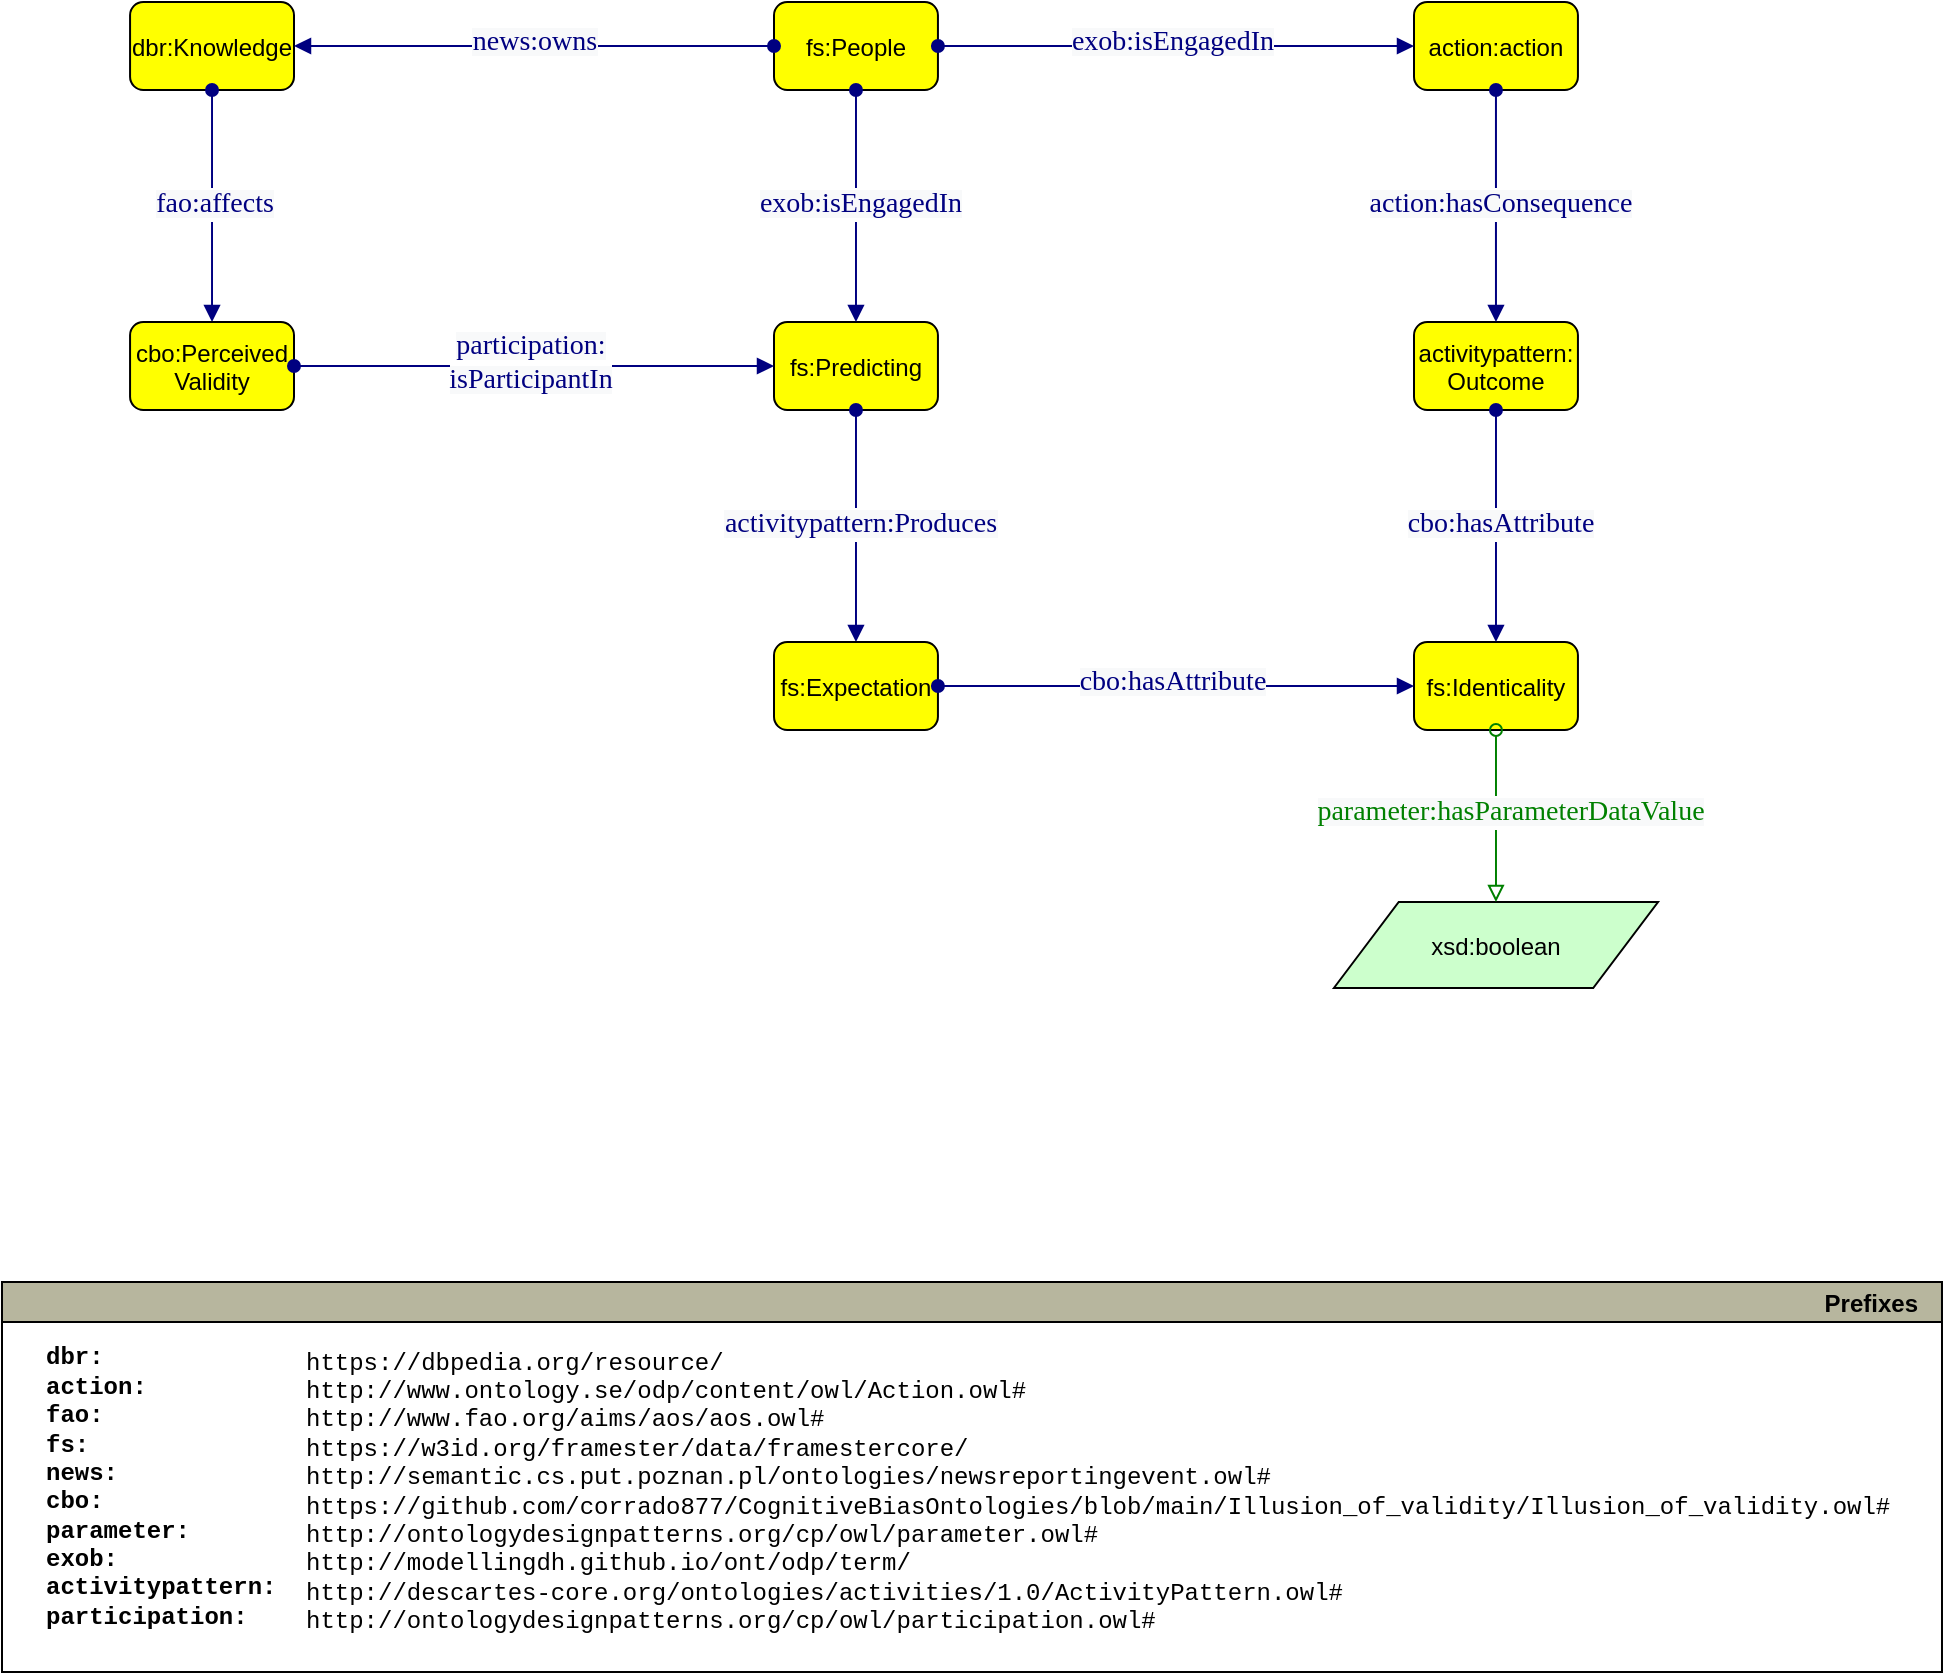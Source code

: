 <mxfile version="24.0.7" type="device">
  <diagram id="OXiOiQAXkzTa8zTB19QB" name="Pagina-1">
    <mxGraphModel dx="2800" dy="1085" grid="1" gridSize="10" guides="1" tooltips="1" connect="1" arrows="1" fold="1" page="1" pageScale="1" pageWidth="827" pageHeight="1169" math="0" shadow="0">
      <root>
        <mxCell id="0" />
        <mxCell id="1" parent="0" />
        <mxCell id="ef9lrzrsXZtWb0JxOFgJ-84" value="Prefixes" style="graphMlID=n0;shape=swimlane;startSize=20;fillColor=#b7b69e;strokeColor=#000000;strokeWidth=1.0;align=right;spacingRight=10;fontStyle=1" parent="1" vertex="1">
          <mxGeometry x="414" y="840" width="969.996" height="195" as="geometry">
            <mxRectangle x="80" y="720" width="90" height="30" as="alternateBounds" />
          </mxGeometry>
        </mxCell>
        <mxCell id="ef9lrzrsXZtWb0JxOFgJ-85" value="&lt;div style=&quot;&quot;&gt;&lt;b style=&quot;background-color: initial;&quot;&gt;dbr:&lt;/b&gt;&lt;/div&gt;&lt;b&gt;&lt;div style=&quot;&quot;&gt;&lt;b style=&quot;background-color: initial;&quot;&gt;action:&lt;/b&gt;&lt;br&gt;&lt;/div&gt;&lt;div style=&quot;&quot;&gt;&lt;b style=&quot;background-color: initial;&quot;&gt;fao:&lt;/b&gt;&lt;/div&gt;&lt;div style=&quot;&quot;&gt;&lt;b style=&quot;background-color: initial;&quot;&gt;fs:&lt;/b&gt;&lt;/div&gt;&lt;div style=&quot;&quot;&gt;&lt;b style=&quot;background-color: initial;&quot;&gt;news:&lt;/b&gt;&lt;/div&gt;&lt;div style=&quot;&quot;&gt;&lt;b style=&quot;background-color: initial;&quot;&gt;cbo:&lt;/b&gt;&lt;/div&gt;&lt;div style=&quot;&quot;&gt;&lt;b style=&quot;background-color: initial;&quot;&gt;parameter:&lt;/b&gt;&lt;/div&gt;&lt;div style=&quot;&quot;&gt;&lt;b style=&quot;background-color: initial;&quot;&gt;exob:&lt;/b&gt;&lt;/div&gt;&lt;div style=&quot;&quot;&gt;&lt;b style=&quot;background-color: initial;&quot;&gt;activitypattern:&lt;/b&gt;&lt;/div&gt;&lt;div style=&quot;&quot;&gt;&lt;b style=&quot;background-color: initial;&quot;&gt;participation:&lt;/b&gt;&lt;/div&gt;&lt;div style=&quot;&quot;&gt;&lt;br&gt;&lt;/div&gt;&lt;/b&gt;" style="text;html=1;align=left;verticalAlign=middle;resizable=0;points=[];autosize=1;fontFamily=Courier New;" parent="ef9lrzrsXZtWb0JxOFgJ-84" vertex="1">
          <mxGeometry x="19.996" y="25.0" width="140" height="170" as="geometry" />
        </mxCell>
        <mxCell id="ef9lrzrsXZtWb0JxOFgJ-86" value="&lt;div style=&quot;border-color: var(--border-color);&quot;&gt;https://dbpedia.org/resource/&lt;/div&gt;&lt;div style=&quot;border-color: var(--border-color);&quot;&gt;&lt;span style=&quot;background-color: initial;&quot;&gt;http://www.ontology.se/odp/content/owl/Action.owl#&lt;/span&gt;&lt;br&gt;&lt;/div&gt;&lt;div style=&quot;border-color: var(--border-color);&quot;&gt;http://www.fao.org/aims/aos/aos.owl#&amp;nbsp;&lt;/div&gt;&lt;div style=&quot;border-color: var(--border-color);&quot;&gt;https://w3id.org/framester/data/framestercore/&lt;b style=&quot;background-color: initial; border-color: var(--border-color); text-align: center;&quot;&gt;&lt;span style=&quot;border-color: var(--border-color);&quot;&gt;&lt;span style=&quot;border-color: var(--border-color);&quot;&gt;&amp;nbsp; &amp;nbsp;&lt;/span&gt;&lt;/span&gt;&amp;nbsp;&lt;/b&gt;&lt;/div&gt;&lt;span style=&quot;text-align: center;&quot;&gt;http://semantic.cs.put.poznan.pl/ontologies/newsreportingevent.owl#&amp;nbsp;&lt;/span&gt;&lt;b style=&quot;text-align: center; background-color: initial; border-color: var(--border-color);&quot;&gt;&lt;span style=&quot;border-color: var(--border-color);&quot;&gt;&lt;span style=&quot;border-color: var(--border-color);&quot;&gt;&amp;nbsp;&lt;/span&gt;&lt;/span&gt;&lt;/b&gt;&lt;span style=&quot;text-align: center;&quot;&gt;&lt;br&gt;&lt;/span&gt;&lt;span style=&quot;text-align: center; background-color: initial; border-color: var(--border-color);&quot;&gt;&lt;span style=&quot;border-color: var(--border-color);&quot;&gt;&lt;span style=&quot;border-color: var(--border-color);&quot;&gt;https://github.com/corrado877/CognitiveBiasOntologies/blob/main/Illusion_of_validity/Illusion_of_validity.owl#&lt;br&gt;&lt;/span&gt;&lt;/span&gt;&lt;/span&gt;&lt;div&gt;&lt;span style=&quot;text-align: center; background-color: initial; border-color: var(--border-color);&quot;&gt;&lt;span style=&quot;border-color: var(--border-color);&quot;&gt;&lt;span style=&quot;border-color: var(--border-color);&quot;&gt;http://ontologydesignpatterns.org/cp/owl/parameter.owl#&amp;nbsp; &amp;nbsp;&lt;/span&gt;&lt;/span&gt;&lt;span style=&quot;border-color: var(--border-color);&quot;&gt;&lt;span style=&quot;border-color: var(--border-color);&quot;&gt;&amp;nbsp; &amp;nbsp;&amp;nbsp;&lt;/span&gt;&lt;/span&gt;&lt;/span&gt;&lt;span style=&quot;text-align: center;&quot;&gt;&lt;br&gt;&lt;/span&gt;&lt;span style=&quot;text-align: center;&quot;&gt;http://modellingdh.github.io/ont/odp/term/&lt;/span&gt;&lt;b&gt;&amp;nbsp;&lt;/b&gt;&lt;br&gt;http://descartes-core.org/ontologies/activities/1.0/ActivityPattern.owl#&lt;br&gt;http://ontologydesignpatterns.org/cp/owl/participation.owl#&lt;span style=&quot;&quot;&gt;&lt;/span&gt;&lt;/div&gt;" style="text;html=1;align=left;verticalAlign=middle;resizable=0;points=[];autosize=1;fontFamily=Courier New;" parent="ef9lrzrsXZtWb0JxOFgJ-84" vertex="1">
          <mxGeometry x="149.996" y="25.0" width="820" height="160" as="geometry" />
        </mxCell>
        <mxCell id="pZXh48UmwXZww2GO9a-6-1" value="fs:People" style="graphMlID=n4;shape=rect;rounded=1;arcsize=30;fillColor=#ffff00;strokeColor=#000000;strokeWidth=1.0" parent="1" vertex="1">
          <mxGeometry x="800" y="200" width="81.968" height="44" as="geometry" />
        </mxCell>
        <mxCell id="pZXh48UmwXZww2GO9a-6-2" value="fs:Predicting" style="graphMlID=n4;shape=rect;rounded=1;arcsize=30;fillColor=#ffff00;strokeColor=#000000;strokeWidth=1.0" parent="1" vertex="1">
          <mxGeometry x="800" y="360" width="81.968" height="44" as="geometry" />
        </mxCell>
        <mxCell id="pZXh48UmwXZww2GO9a-6-3" value="" style="graphMlID=e0;rounded=0;endArrow=block;strokeColor=#000080;strokeWidth=1.0;startArrow=oval;startFill=1;endFill=1;exitX=0.5;exitY=1;exitDx=0;exitDy=0;entryX=0.5;entryY=0;entryDx=0;entryDy=0;" parent="1" source="pZXh48UmwXZww2GO9a-6-1" target="pZXh48UmwXZww2GO9a-6-2" edge="1">
          <mxGeometry relative="1" as="geometry">
            <mxPoint x="414" y="300.082" as="sourcePoint" />
            <mxPoint x="565" y="300" as="targetPoint" />
          </mxGeometry>
        </mxCell>
        <mxCell id="pZXh48UmwXZww2GO9a-6-4" value="&lt;span style=&quot;color: rgb(0, 0, 128); font-family: dialog; background-color: rgb(248, 249, 250);&quot;&gt;&lt;font style=&quot;font-size: 14px;&quot;&gt;exob:isEngagedIn&lt;/font&gt;&lt;/span&gt;" style="text;html=1;align=center;verticalAlign=middle;resizable=0;points=[];labelBackgroundColor=#ffffff;" parent="pZXh48UmwXZww2GO9a-6-3" vertex="1" connectable="0">
          <mxGeometry x="-0.017" y="2" relative="1" as="geometry">
            <mxPoint as="offset" />
          </mxGeometry>
        </mxCell>
        <mxCell id="pZXh48UmwXZww2GO9a-6-5" value="" style="graphMlID=e0;rounded=0;endArrow=block;strokeColor=#000080;strokeWidth=1.0;startArrow=oval;startFill=1;endFill=1;exitX=0.5;exitY=1;exitDx=0;exitDy=0;entryX=0.5;entryY=0;entryDx=0;entryDy=0;" parent="1" source="pZXh48UmwXZww2GO9a-6-2" target="pZXh48UmwXZww2GO9a-6-10" edge="1">
          <mxGeometry relative="1" as="geometry">
            <mxPoint x="338" y="530.082" as="sourcePoint" />
            <mxPoint x="411" y="520" as="targetPoint" />
          </mxGeometry>
        </mxCell>
        <mxCell id="pZXh48UmwXZww2GO9a-6-6" value="&lt;span style=&quot;color: rgb(0, 0, 128); font-family: dialog; background-color: rgb(248, 249, 250);&quot;&gt;&lt;font style=&quot;font-size: 14px;&quot;&gt;activitypattern:Produces&lt;/font&gt;&lt;/span&gt;" style="text;html=1;align=center;verticalAlign=middle;resizable=0;points=[];labelBackgroundColor=#ffffff;" parent="pZXh48UmwXZww2GO9a-6-5" vertex="1" connectable="0">
          <mxGeometry x="-0.017" y="2" relative="1" as="geometry">
            <mxPoint as="offset" />
          </mxGeometry>
        </mxCell>
        <mxCell id="pZXh48UmwXZww2GO9a-6-7" value="dbr:Knowledge" style="graphMlID=n4;shape=rect;rounded=1;arcsize=30;fillColor=#ffff00;strokeColor=#000000;strokeWidth=1.0" parent="1" vertex="1">
          <mxGeometry x="478.032" y="200" width="81.968" height="44" as="geometry" />
        </mxCell>
        <mxCell id="pZXh48UmwXZww2GO9a-6-8" value="" style="graphMlID=e0;rounded=0;endArrow=block;strokeColor=#000080;strokeWidth=1.0;startArrow=oval;startFill=1;endFill=1;exitX=0;exitY=0.5;exitDx=0;exitDy=0;entryX=1;entryY=0.5;entryDx=0;entryDy=0;" parent="1" source="pZXh48UmwXZww2GO9a-6-1" target="pZXh48UmwXZww2GO9a-6-7" edge="1">
          <mxGeometry relative="1" as="geometry">
            <mxPoint x="340" y="230.082" as="sourcePoint" />
            <mxPoint x="491" y="230" as="targetPoint" />
          </mxGeometry>
        </mxCell>
        <mxCell id="pZXh48UmwXZww2GO9a-6-9" value="&lt;span style=&quot;color: rgb(0, 0, 128); font-family: dialog; background-color: rgb(248, 249, 250);&quot;&gt;&lt;font style=&quot;font-size: 14px;&quot;&gt;news:owns&lt;/font&gt;&lt;/span&gt;" style="text;html=1;align=center;verticalAlign=middle;resizable=0;points=[];labelBackgroundColor=#ffffff;" parent="pZXh48UmwXZww2GO9a-6-8" vertex="1" connectable="0">
          <mxGeometry x="-0.017" y="2" relative="1" as="geometry">
            <mxPoint x="-2" y="-4" as="offset" />
          </mxGeometry>
        </mxCell>
        <mxCell id="pZXh48UmwXZww2GO9a-6-10" value="fs:Expectation" style="graphMlID=n4;shape=rect;rounded=1;arcsize=30;fillColor=#ffff00;strokeColor=#000000;strokeWidth=1.0" parent="1" vertex="1">
          <mxGeometry x="800" y="520" width="81.968" height="44" as="geometry" />
        </mxCell>
        <mxCell id="pZXh48UmwXZww2GO9a-6-11" value="" style="graphMlID=e0;rounded=0;endArrow=block;strokeColor=#000080;strokeWidth=1.0;startArrow=oval;startFill=1;endFill=1;exitX=0.5;exitY=1;exitDx=0;exitDy=0;entryX=0.5;entryY=0;entryDx=0;entryDy=0;" parent="1" source="pZXh48UmwXZww2GO9a-6-7" target="pZXh48UmwXZww2GO9a-6-13" edge="1">
          <mxGeometry relative="1" as="geometry">
            <mxPoint x="100" y="381.582" as="sourcePoint" />
            <mxPoint x="160" y="320" as="targetPoint" />
          </mxGeometry>
        </mxCell>
        <mxCell id="pZXh48UmwXZww2GO9a-6-12" value="&lt;span style=&quot;color: rgb(0, 0, 128); font-family: dialog; background-color: rgb(248, 249, 250);&quot;&gt;&lt;font style=&quot;font-size: 14px;&quot;&gt;fao:affects&lt;/font&gt;&lt;/span&gt;" style="text;html=1;align=center;verticalAlign=middle;resizable=0;points=[];labelBackgroundColor=#ffffff;" parent="pZXh48UmwXZww2GO9a-6-11" vertex="1" connectable="0">
          <mxGeometry x="-0.017" y="2" relative="1" as="geometry">
            <mxPoint x="-1" as="offset" />
          </mxGeometry>
        </mxCell>
        <mxCell id="pZXh48UmwXZww2GO9a-6-13" value="cbo:Perceived&#xa;Validity" style="graphMlID=n4;shape=rect;rounded=1;arcsize=30;fillColor=#ffff00;strokeColor=#000000;strokeWidth=1.0" parent="1" vertex="1">
          <mxGeometry x="478.03" y="360" width="81.968" height="44" as="geometry" />
        </mxCell>
        <mxCell id="pZXh48UmwXZww2GO9a-6-14" value="action:action" style="graphMlID=n4;shape=rect;rounded=1;arcsize=30;fillColor=#ffff00;strokeColor=#000000;strokeWidth=1.0" parent="1" vertex="1">
          <mxGeometry x="1119.998" y="200" width="81.968" height="44" as="geometry" />
        </mxCell>
        <mxCell id="pZXh48UmwXZww2GO9a-6-15" value="activitypattern:&#xa;Outcome" style="graphMlID=n4;shape=rect;rounded=1;arcsize=30;fillColor=#ffff00;strokeColor=#000000;strokeWidth=1.0" parent="1" vertex="1">
          <mxGeometry x="1120" y="360" width="81.968" height="44" as="geometry" />
        </mxCell>
        <mxCell id="pZXh48UmwXZww2GO9a-6-16" value="fs:Identicality" style="graphMlID=n4;shape=rect;rounded=1;arcsize=30;fillColor=#ffff00;strokeColor=#000000;strokeWidth=1.0" parent="1" vertex="1">
          <mxGeometry x="1120" y="520" width="81.968" height="44" as="geometry" />
        </mxCell>
        <mxCell id="pZXh48UmwXZww2GO9a-6-17" value="" style="graphMlID=e0;rounded=0;endArrow=block;strokeColor=#000080;strokeWidth=1.0;startArrow=oval;startFill=1;endFill=1;entryX=0;entryY=0.5;entryDx=0;entryDy=0;exitX=1;exitY=0.5;exitDx=0;exitDy=0;" parent="1" target="pZXh48UmwXZww2GO9a-6-16" edge="1" source="pZXh48UmwXZww2GO9a-6-10">
          <mxGeometry relative="1" as="geometry">
            <mxPoint x="930" y="542" as="sourcePoint" />
            <mxPoint x="550" y="542" as="targetPoint" />
          </mxGeometry>
        </mxCell>
        <mxCell id="pZXh48UmwXZww2GO9a-6-18" value="&lt;span style=&quot;color: rgb(0, 0, 128); font-family: dialog; background-color: rgb(248, 249, 250);&quot;&gt;&lt;font style=&quot;font-size: 14px;&quot;&gt;cbo:hasAttribute&lt;/font&gt;&lt;/span&gt;" style="text;html=1;align=center;verticalAlign=middle;resizable=0;points=[];labelBackgroundColor=#ffffff;" parent="pZXh48UmwXZww2GO9a-6-17" vertex="1" connectable="0">
          <mxGeometry x="-0.017" y="2" relative="1" as="geometry">
            <mxPoint as="offset" />
          </mxGeometry>
        </mxCell>
        <mxCell id="pZXh48UmwXZww2GO9a-6-19" value="" style="graphMlID=e0;rounded=0;endArrow=block;strokeColor=#000080;strokeWidth=1.0;startArrow=oval;startFill=1;endFill=1;entryX=0.5;entryY=0;entryDx=0;entryDy=0;exitX=0.5;exitY=1;exitDx=0;exitDy=0;" parent="1" source="pZXh48UmwXZww2GO9a-6-15" target="pZXh48UmwXZww2GO9a-6-16" edge="1">
          <mxGeometry relative="1" as="geometry">
            <mxPoint x="390" y="470.082" as="sourcePoint" />
            <mxPoint x="541" y="470" as="targetPoint" />
          </mxGeometry>
        </mxCell>
        <mxCell id="pZXh48UmwXZww2GO9a-6-20" value="&lt;span style=&quot;color: rgb(0, 0, 128); font-family: dialog; background-color: rgb(248, 249, 250);&quot;&gt;&lt;font style=&quot;font-size: 14px;&quot;&gt;cbo:hasAttribute&lt;/font&gt;&lt;/span&gt;" style="text;html=1;align=center;verticalAlign=middle;resizable=0;points=[];labelBackgroundColor=#ffffff;" parent="pZXh48UmwXZww2GO9a-6-19" vertex="1" connectable="0">
          <mxGeometry x="-0.017" y="2" relative="1" as="geometry">
            <mxPoint as="offset" />
          </mxGeometry>
        </mxCell>
        <mxCell id="pZXh48UmwXZww2GO9a-6-21" value="xsd:boolean" style="graphMlID=n6;shape=parallelogram;fillColor=#ccffcc;strokeColor=#000000;strokeWidth=1.0" parent="1" vertex="1">
          <mxGeometry x="1079.95" y="650" width="162.07" height="43" as="geometry" />
        </mxCell>
        <mxCell id="pZXh48UmwXZww2GO9a-6-22" value="" style="graphMlID=e2;rounded=0;endArrow=block;strokeColor=#008000;strokeWidth=1.0;startArrow=oval;startFill=0;endFill=0;entryX=0.5;entryY=0;entryDx=0;entryDy=0;exitX=0.5;exitY=1;exitDx=0;exitDy=0;" parent="1" source="pZXh48UmwXZww2GO9a-6-16" target="pZXh48UmwXZww2GO9a-6-21" edge="1">
          <mxGeometry relative="1" as="geometry">
            <mxPoint x="320" y="640" as="sourcePoint" />
            <mxPoint x="596.811" y="640.18" as="targetPoint" />
          </mxGeometry>
        </mxCell>
        <mxCell id="pZXh48UmwXZww2GO9a-6-23" value="&lt;span style=&quot;color: rgb(0, 128, 0); font-family: dialog; background-color: rgb(248, 249, 250);&quot;&gt;&lt;font style=&quot;font-size: 14px;&quot;&gt;parameter:hasParameterDataValue&lt;/font&gt;&lt;/span&gt;" style="text;html=1;align=center;verticalAlign=middle;resizable=0;points=[];labelBackgroundColor=#ffffff;" parent="pZXh48UmwXZww2GO9a-6-22" vertex="1" connectable="0">
          <mxGeometry x="-0.09" y="3" relative="1" as="geometry">
            <mxPoint x="4" y="2" as="offset" />
          </mxGeometry>
        </mxCell>
        <mxCell id="pZXh48UmwXZww2GO9a-6-24" value="" style="graphMlID=e0;rounded=0;endArrow=block;strokeColor=#000080;strokeWidth=1.0;startArrow=oval;startFill=1;endFill=1;exitX=1;exitY=0.5;exitDx=0;exitDy=0;entryX=0;entryY=0.5;entryDx=0;entryDy=0;" parent="1" source="pZXh48UmwXZww2GO9a-6-13" target="pZXh48UmwXZww2GO9a-6-2" edge="1">
          <mxGeometry relative="1" as="geometry">
            <mxPoint x="106.42" y="541.582" as="sourcePoint" />
            <mxPoint x="257.42" y="541.5" as="targetPoint" />
          </mxGeometry>
        </mxCell>
        <mxCell id="pZXh48UmwXZww2GO9a-6-25" value="&lt;span style=&quot;color: rgb(0, 0, 128); font-family: dialog; background-color: rgb(248, 249, 250);&quot;&gt;&lt;font style=&quot;font-size: 14px;&quot;&gt;participation:&lt;/font&gt;&lt;/span&gt;&lt;div&gt;&lt;span style=&quot;color: rgb(0, 0, 128); font-family: dialog; background-color: rgb(248, 249, 250);&quot;&gt;&lt;font style=&quot;font-size: 14px;&quot;&gt;isParticipantIn&lt;/font&gt;&lt;/span&gt;&lt;/div&gt;" style="text;html=1;align=center;verticalAlign=middle;resizable=0;points=[];labelBackgroundColor=#ffffff;" parent="pZXh48UmwXZww2GO9a-6-24" vertex="1" connectable="0">
          <mxGeometry x="-0.017" y="2" relative="1" as="geometry">
            <mxPoint as="offset" />
          </mxGeometry>
        </mxCell>
        <mxCell id="pZXh48UmwXZww2GO9a-6-26" value="" style="graphMlID=e0;rounded=0;endArrow=block;strokeColor=#000080;strokeWidth=1.0;startArrow=oval;startFill=1;endFill=1;exitX=1;exitY=0.5;exitDx=0;exitDy=0;entryX=0;entryY=0.5;entryDx=0;entryDy=0;" parent="1" source="pZXh48UmwXZww2GO9a-6-1" target="pZXh48UmwXZww2GO9a-6-14" edge="1">
          <mxGeometry relative="1" as="geometry">
            <mxPoint x="460" y="300.082" as="sourcePoint" />
            <mxPoint x="611" y="300" as="targetPoint" />
          </mxGeometry>
        </mxCell>
        <mxCell id="pZXh48UmwXZww2GO9a-6-27" value="&lt;span style=&quot;color: rgb(0, 0, 128); font-family: dialog; background-color: rgb(248, 249, 250);&quot;&gt;&lt;font style=&quot;font-size: 14px;&quot;&gt;exob:isEngagedIn&lt;/font&gt;&lt;/span&gt;" style="text;html=1;align=center;verticalAlign=middle;resizable=0;points=[];labelBackgroundColor=#ffffff;" parent="pZXh48UmwXZww2GO9a-6-26" vertex="1" connectable="0">
          <mxGeometry x="-0.017" y="2" relative="1" as="geometry">
            <mxPoint as="offset" />
          </mxGeometry>
        </mxCell>
        <mxCell id="pZXh48UmwXZww2GO9a-6-28" value="" style="graphMlID=e0;rounded=0;endArrow=block;strokeColor=#000080;strokeWidth=1.0;startArrow=oval;startFill=1;endFill=1;exitX=0.5;exitY=1;exitDx=0;exitDy=0;entryX=0.5;entryY=0;entryDx=0;entryDy=0;" parent="1" source="pZXh48UmwXZww2GO9a-6-14" target="pZXh48UmwXZww2GO9a-6-15" edge="1">
          <mxGeometry relative="1" as="geometry">
            <mxPoint x="460" y="400.082" as="sourcePoint" />
            <mxPoint x="611" y="400" as="targetPoint" />
          </mxGeometry>
        </mxCell>
        <mxCell id="pZXh48UmwXZww2GO9a-6-29" value="&lt;span style=&quot;color: rgb(0, 0, 128); font-family: dialog; background-color: rgb(248, 249, 250);&quot;&gt;&lt;font style=&quot;font-size: 14px;&quot;&gt;action:hasConsequence&lt;/font&gt;&lt;/span&gt;" style="text;html=1;align=center;verticalAlign=middle;resizable=0;points=[];labelBackgroundColor=#ffffff;" parent="pZXh48UmwXZww2GO9a-6-28" vertex="1" connectable="0">
          <mxGeometry x="-0.017" y="2" relative="1" as="geometry">
            <mxPoint as="offset" />
          </mxGeometry>
        </mxCell>
      </root>
    </mxGraphModel>
  </diagram>
</mxfile>
